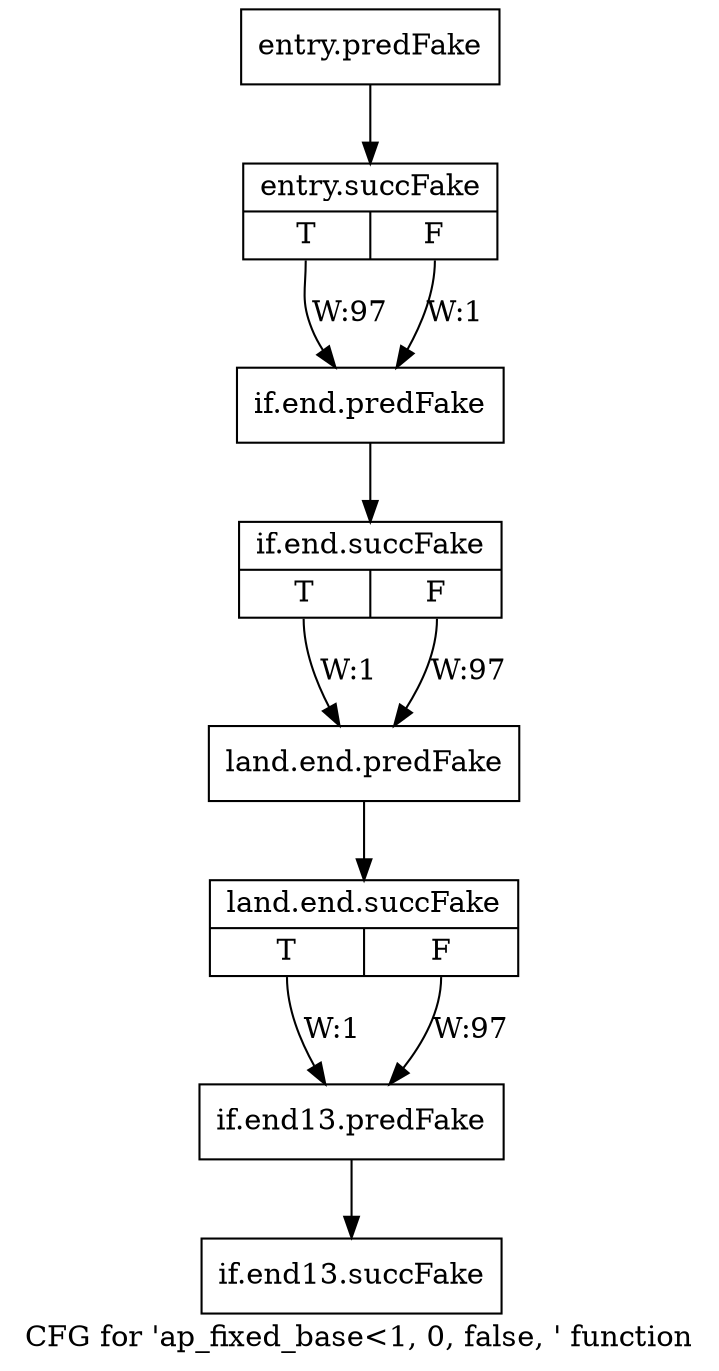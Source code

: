 digraph "CFG for 'ap_fixed_base\<1, 0, false, ' function" {
	label="CFG for 'ap_fixed_base\<1, 0, false, ' function";

	Node0x375e1e0 [shape=record,filename="",linenumber="",label="{entry.predFake}"];
	Node0x375e1e0 -> Node0x3e8bdc0[ callList="" memoryops="" filename="/tools/Xilinx/Vitis_HLS/2022.1/include/ap_fixed_base.h" execusionnum="96"];
	Node0x3e8bdc0 [shape=record,filename="/tools/Xilinx/Vitis_HLS/2022.1/include/ap_fixed_base.h",linenumber="854",label="{entry.succFake|{<s0>T|<s1>F}}"];
	Node0x3e8bdc0:s0 -> Node0x375e280[label="W:97" callList="" memoryops="" filename="/tools/Xilinx/Vitis_HLS/2022.1/include/ap_fixed_base.h" execusionnum="96"];
	Node0x3e8bdc0:s1 -> Node0x375e280[label="W:1"];
	Node0x375e280 [shape=record,filename="/tools/Xilinx/Vitis_HLS/2022.1/include/ap_fixed_base.h",linenumber="855",label="{if.end.predFake}"];
	Node0x375e280 -> Node0x3e8bf50[ callList="" memoryops="" filename="/tools/Xilinx/Vitis_HLS/2022.1/include/ap_fixed_base.h" execusionnum="96"];
	Node0x3e8bf50 [shape=record,filename="/tools/Xilinx/Vitis_HLS/2022.1/include/ap_fixed_base.h",linenumber="857",label="{if.end.succFake|{<s0>T|<s1>F}}"];
	Node0x3e8bf50:s0 -> Node0x375e320[label="W:1" callList="" memoryops="" filename="" execusionnum="0"];
	Node0x3e8bf50:s1 -> Node0x375e320[label="W:97"];
	Node0x375e320 [shape=record,filename="/tools/Xilinx/Vitis_HLS/2022.1/include/ap_fixed_base.h",linenumber="857",label="{land.end.predFake}"];
	Node0x375e320 -> Node0x3e8c0e0[ callList="" memoryops="" filename="/tools/Xilinx/Vitis_HLS/2022.1/include/ap_fixed_base.h" execusionnum="96"];
	Node0x3e8c0e0 [shape=record,filename="/tools/Xilinx/Vitis_HLS/2022.1/include/ap_fixed_base.h",linenumber="880",label="{land.end.succFake|{<s0>T|<s1>F}}"];
	Node0x3e8c0e0:s0 -> Node0x375e410[label="W:1" callList="" memoryops="" filename="/tools/Xilinx/Vitis_HLS/2022.1/include/ap_fixed_base.h" execusionnum="0"];
	Node0x3e8c0e0:s1 -> Node0x375e410[label="W:97" callList="" memoryops="" filename="/tools/Xilinx/Vitis_HLS/2022.1/include/ap_fixed_base.h" execusionnum="96"];
	Node0x375e410 [shape=record,filename="/tools/Xilinx/Vitis_HLS/2022.1/include/ap_fixed_base.h",linenumber="951",label="{if.end13.predFake}"];
	Node0x375e410 -> Node0x3e8c2a0[ callList="" memoryops="" filename="/tools/Xilinx/Vitis_HLS/2022.1/include/ap_fixed_base.h" execusionnum="96"];
	Node0x3e8c2a0 [shape=record,filename="/tools/Xilinx/Vitis_HLS/2022.1/include/ap_fixed_base.h",linenumber="951",label="{if.end13.succFake}"];
}
